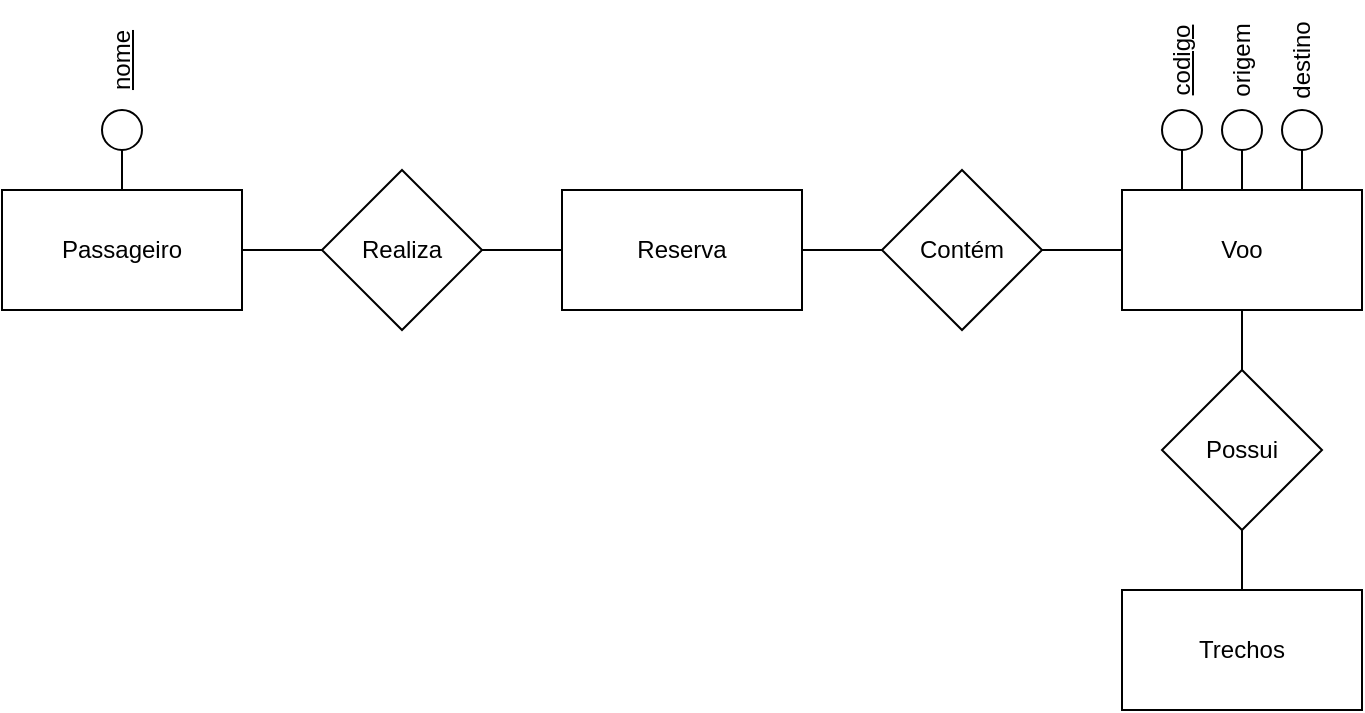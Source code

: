 <mxfile version="17.4.5" type="github">
  <diagram id="SeiWjCj3xW3n_y48EqRE" name="Page-1">
    <mxGraphModel dx="1067" dy="483" grid="1" gridSize="10" guides="1" tooltips="1" connect="1" arrows="1" fold="1" page="1" pageScale="1" pageWidth="827" pageHeight="1169" math="0" shadow="0">
      <root>
        <mxCell id="0" />
        <mxCell id="1" parent="0" />
        <mxCell id="oDkGaTkPgl7XhdzMIjuv-1" value="Passageiro" style="rounded=0;whiteSpace=wrap;html=1;" vertex="1" parent="1">
          <mxGeometry x="40" y="190" width="120" height="60" as="geometry" />
        </mxCell>
        <mxCell id="oDkGaTkPgl7XhdzMIjuv-2" value="Realiza" style="rhombus;whiteSpace=wrap;html=1;" vertex="1" parent="1">
          <mxGeometry x="200" y="180" width="80" height="80" as="geometry" />
        </mxCell>
        <mxCell id="oDkGaTkPgl7XhdzMIjuv-3" value="Reserva" style="rounded=0;whiteSpace=wrap;html=1;" vertex="1" parent="1">
          <mxGeometry x="320" y="190" width="120" height="60" as="geometry" />
        </mxCell>
        <mxCell id="oDkGaTkPgl7XhdzMIjuv-4" value="" style="ellipse;whiteSpace=wrap;html=1;aspect=fixed;" vertex="1" parent="1">
          <mxGeometry x="90" y="150" width="20" height="20" as="geometry" />
        </mxCell>
        <mxCell id="oDkGaTkPgl7XhdzMIjuv-5" value="&lt;u&gt;nome&lt;/u&gt;" style="text;html=1;strokeColor=none;fillColor=none;align=center;verticalAlign=middle;whiteSpace=wrap;rounded=0;rotation=-90;" vertex="1" parent="1">
          <mxGeometry x="70" y="110" width="60" height="30" as="geometry" />
        </mxCell>
        <mxCell id="oDkGaTkPgl7XhdzMIjuv-6" value="" style="endArrow=none;html=1;rounded=0;" edge="1" parent="1" source="oDkGaTkPgl7XhdzMIjuv-1" target="oDkGaTkPgl7XhdzMIjuv-4">
          <mxGeometry width="50" height="50" relative="1" as="geometry">
            <mxPoint x="50" y="220" as="sourcePoint" />
            <mxPoint x="100" y="180" as="targetPoint" />
          </mxGeometry>
        </mxCell>
        <mxCell id="oDkGaTkPgl7XhdzMIjuv-7" value="" style="endArrow=none;html=1;rounded=0;" edge="1" parent="1" source="oDkGaTkPgl7XhdzMIjuv-1" target="oDkGaTkPgl7XhdzMIjuv-2">
          <mxGeometry width="50" height="50" relative="1" as="geometry">
            <mxPoint x="160" y="220" as="sourcePoint" />
            <mxPoint x="210" y="170" as="targetPoint" />
          </mxGeometry>
        </mxCell>
        <mxCell id="oDkGaTkPgl7XhdzMIjuv-8" value="" style="endArrow=none;html=1;rounded=0;" edge="1" parent="1" source="oDkGaTkPgl7XhdzMIjuv-2" target="oDkGaTkPgl7XhdzMIjuv-3">
          <mxGeometry width="50" height="50" relative="1" as="geometry">
            <mxPoint x="280" y="220" as="sourcePoint" />
            <mxPoint x="330" y="170" as="targetPoint" />
          </mxGeometry>
        </mxCell>
        <mxCell id="oDkGaTkPgl7XhdzMIjuv-9" value="Contém" style="rhombus;whiteSpace=wrap;html=1;" vertex="1" parent="1">
          <mxGeometry x="480" y="180" width="80" height="80" as="geometry" />
        </mxCell>
        <mxCell id="oDkGaTkPgl7XhdzMIjuv-10" value="Voo" style="rounded=0;whiteSpace=wrap;html=1;" vertex="1" parent="1">
          <mxGeometry x="600" y="190" width="120" height="60" as="geometry" />
        </mxCell>
        <mxCell id="oDkGaTkPgl7XhdzMIjuv-11" value="Possui" style="rhombus;whiteSpace=wrap;html=1;" vertex="1" parent="1">
          <mxGeometry x="620" y="280" width="80" height="80" as="geometry" />
        </mxCell>
        <mxCell id="oDkGaTkPgl7XhdzMIjuv-12" value="Trechos" style="rounded=0;whiteSpace=wrap;html=1;" vertex="1" parent="1">
          <mxGeometry x="600" y="390" width="120" height="60" as="geometry" />
        </mxCell>
        <mxCell id="oDkGaTkPgl7XhdzMIjuv-13" value="" style="endArrow=none;html=1;rounded=0;" edge="1" parent="1" source="oDkGaTkPgl7XhdzMIjuv-3" target="oDkGaTkPgl7XhdzMIjuv-9">
          <mxGeometry width="50" height="50" relative="1" as="geometry">
            <mxPoint x="440" y="220" as="sourcePoint" />
            <mxPoint x="490" y="170" as="targetPoint" />
          </mxGeometry>
        </mxCell>
        <mxCell id="oDkGaTkPgl7XhdzMIjuv-14" value="" style="endArrow=none;html=1;rounded=0;" edge="1" parent="1" source="oDkGaTkPgl7XhdzMIjuv-9" target="oDkGaTkPgl7XhdzMIjuv-10">
          <mxGeometry width="50" height="50" relative="1" as="geometry">
            <mxPoint x="470" y="280" as="sourcePoint" />
            <mxPoint x="510" y="370" as="targetPoint" />
          </mxGeometry>
        </mxCell>
        <mxCell id="oDkGaTkPgl7XhdzMIjuv-15" value="" style="endArrow=none;html=1;rounded=0;" edge="1" parent="1" source="oDkGaTkPgl7XhdzMIjuv-10" target="oDkGaTkPgl7XhdzMIjuv-11">
          <mxGeometry width="50" height="50" relative="1" as="geometry">
            <mxPoint x="580" y="310" as="sourcePoint" />
            <mxPoint x="630" y="260" as="targetPoint" />
          </mxGeometry>
        </mxCell>
        <mxCell id="oDkGaTkPgl7XhdzMIjuv-16" value="" style="endArrow=none;html=1;rounded=0;" edge="1" parent="1" source="oDkGaTkPgl7XhdzMIjuv-11" target="oDkGaTkPgl7XhdzMIjuv-12">
          <mxGeometry width="50" height="50" relative="1" as="geometry">
            <mxPoint x="530" y="410" as="sourcePoint" />
            <mxPoint x="580" y="360" as="targetPoint" />
          </mxGeometry>
        </mxCell>
        <mxCell id="oDkGaTkPgl7XhdzMIjuv-17" value="" style="ellipse;whiteSpace=wrap;html=1;aspect=fixed;" vertex="1" parent="1">
          <mxGeometry x="650" y="150" width="20" height="20" as="geometry" />
        </mxCell>
        <mxCell id="oDkGaTkPgl7XhdzMIjuv-18" value="" style="ellipse;whiteSpace=wrap;html=1;aspect=fixed;" vertex="1" parent="1">
          <mxGeometry x="680" y="150" width="20" height="20" as="geometry" />
        </mxCell>
        <mxCell id="oDkGaTkPgl7XhdzMIjuv-19" value="" style="ellipse;whiteSpace=wrap;html=1;aspect=fixed;" vertex="1" parent="1">
          <mxGeometry x="620" y="150" width="20" height="20" as="geometry" />
        </mxCell>
        <mxCell id="oDkGaTkPgl7XhdzMIjuv-20" value="" style="endArrow=none;html=1;rounded=0;exitX=0.25;exitY=0;exitDx=0;exitDy=0;" edge="1" parent="1" source="oDkGaTkPgl7XhdzMIjuv-10" target="oDkGaTkPgl7XhdzMIjuv-19">
          <mxGeometry width="50" height="50" relative="1" as="geometry">
            <mxPoint x="570" y="230" as="sourcePoint" />
            <mxPoint x="610" y="230" as="targetPoint" />
          </mxGeometry>
        </mxCell>
        <mxCell id="oDkGaTkPgl7XhdzMIjuv-21" value="" style="endArrow=none;html=1;rounded=0;" edge="1" parent="1" source="oDkGaTkPgl7XhdzMIjuv-10" target="oDkGaTkPgl7XhdzMIjuv-17">
          <mxGeometry width="50" height="50" relative="1" as="geometry">
            <mxPoint x="640.0" y="200" as="sourcePoint" />
            <mxPoint x="640.0" y="180" as="targetPoint" />
          </mxGeometry>
        </mxCell>
        <mxCell id="oDkGaTkPgl7XhdzMIjuv-22" value="" style="endArrow=none;html=1;rounded=0;exitX=0.75;exitY=0;exitDx=0;exitDy=0;" edge="1" parent="1" source="oDkGaTkPgl7XhdzMIjuv-10" target="oDkGaTkPgl7XhdzMIjuv-18">
          <mxGeometry width="50" height="50" relative="1" as="geometry">
            <mxPoint x="670.0" y="200" as="sourcePoint" />
            <mxPoint x="670.0" y="180" as="targetPoint" />
          </mxGeometry>
        </mxCell>
        <mxCell id="oDkGaTkPgl7XhdzMIjuv-23" value="&lt;u&gt;codigo&lt;/u&gt;" style="text;html=1;strokeColor=none;fillColor=none;align=center;verticalAlign=middle;whiteSpace=wrap;rounded=0;rotation=-90;" vertex="1" parent="1">
          <mxGeometry x="600" y="110" width="60" height="30" as="geometry" />
        </mxCell>
        <mxCell id="oDkGaTkPgl7XhdzMIjuv-24" value="origem" style="text;html=1;strokeColor=none;fillColor=none;align=center;verticalAlign=middle;whiteSpace=wrap;rounded=0;rotation=-90;" vertex="1" parent="1">
          <mxGeometry x="630" y="110" width="60" height="30" as="geometry" />
        </mxCell>
        <mxCell id="oDkGaTkPgl7XhdzMIjuv-25" value="destino" style="text;html=1;strokeColor=none;fillColor=none;align=center;verticalAlign=middle;whiteSpace=wrap;rounded=0;rotation=-90;" vertex="1" parent="1">
          <mxGeometry x="660" y="110" width="60" height="30" as="geometry" />
        </mxCell>
      </root>
    </mxGraphModel>
  </diagram>
</mxfile>
